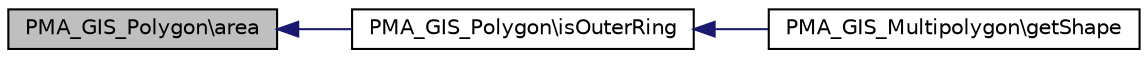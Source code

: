 digraph G
{
  edge [fontname="Helvetica",fontsize="10",labelfontname="Helvetica",labelfontsize="10"];
  node [fontname="Helvetica",fontsize="10",shape=record];
  rankdir="LR";
  Node1 [label="PMA_GIS_Polygon\\area",height=0.2,width=0.4,color="black", fillcolor="grey75", style="filled" fontcolor="black"];
  Node1 -> Node2 [dir="back",color="midnightblue",fontsize="10",style="solid",fontname="Helvetica"];
  Node2 [label="PMA_GIS_Polygon\\isOuterRing",height=0.2,width=0.4,color="black", fillcolor="white", style="filled",URL="$classPMA__GIS__Polygon.html#a8dd19d572cc6895c592039405134630d",tooltip="Determines whether a set of points represents an outer ring."];
  Node2 -> Node3 [dir="back",color="midnightblue",fontsize="10",style="solid",fontname="Helvetica"];
  Node3 [label="PMA_GIS_Multipolygon\\getShape",height=0.2,width=0.4,color="black", fillcolor="white", style="filled",URL="$classPMA__GIS__Multipolygon.html#ae93f5d1f43879f770bd1b9a0896c78c2",tooltip="Generate the WKT for the data from ESRI shape files."];
}
